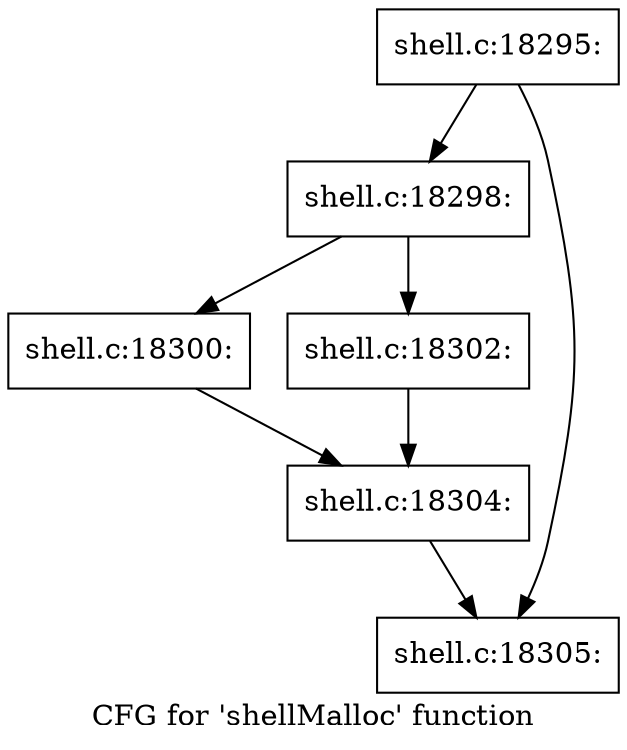 digraph "CFG for 'shellMalloc' function" {
	label="CFG for 'shellMalloc' function";

	Node0x5602762e05e0 [shape=record,label="{shell.c:18295:}"];
	Node0x5602762e05e0 -> Node0x560276dc76e0;
	Node0x5602762e05e0 -> Node0x560276dc7730;
	Node0x560276dc76e0 [shape=record,label="{shell.c:18298:}"];
	Node0x560276dc76e0 -> Node0x560276dc7cf0;
	Node0x560276dc76e0 -> Node0x560276dc7d90;
	Node0x560276dc7cf0 [shape=record,label="{shell.c:18300:}"];
	Node0x560276dc7cf0 -> Node0x560276dc7d40;
	Node0x560276dc7d90 [shape=record,label="{shell.c:18302:}"];
	Node0x560276dc7d90 -> Node0x560276dc7d40;
	Node0x560276dc7d40 [shape=record,label="{shell.c:18304:}"];
	Node0x560276dc7d40 -> Node0x560276dc7730;
	Node0x560276dc7730 [shape=record,label="{shell.c:18305:}"];
}
